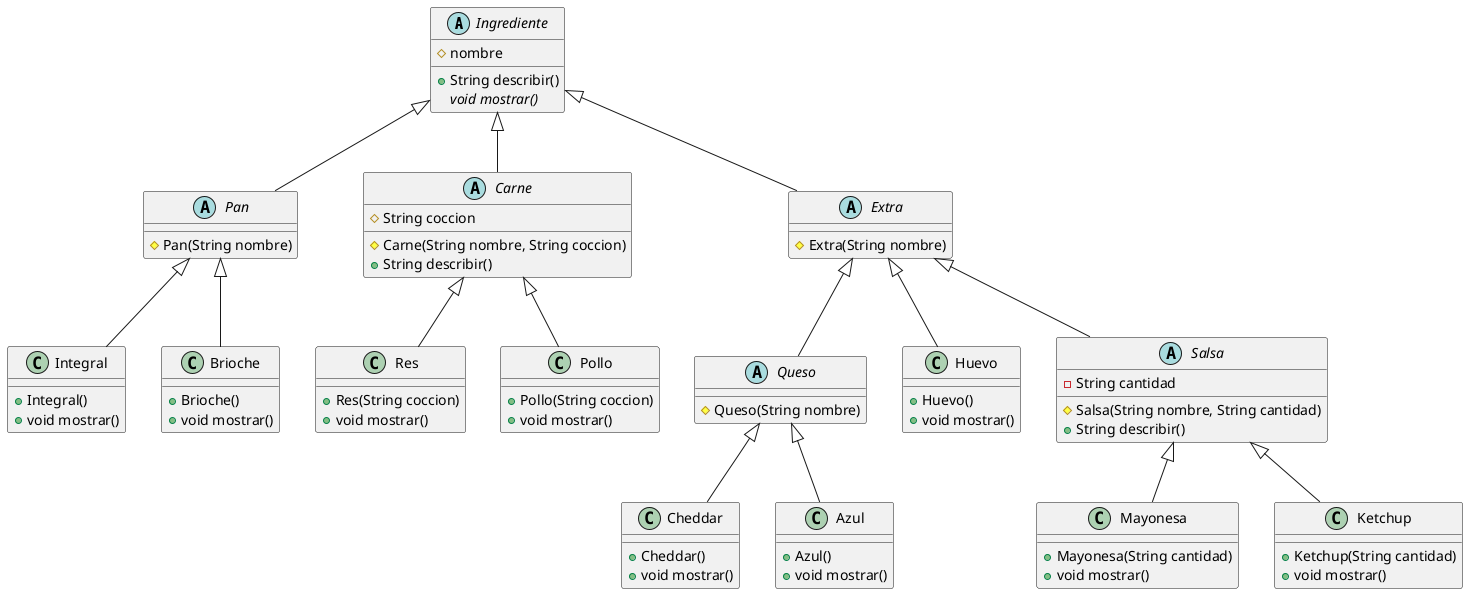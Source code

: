 @startuml

abstract Ingrediente{
    # nombre
    + String describir()
    {abstract} void mostrar()
}

abstract Pan extends Ingrediente {
    # Pan(String nombre) 
}

class Integral extends Pan {
    + Integral()
    + void mostrar()
}

class Brioche extends Pan {
    + Brioche()
    + void mostrar()
}

abstract Carne extends Ingrediente{
    # String coccion
    # Carne(String nombre, String coccion)
    + String describir()
}

class Res extends Carne{
    + Res(String coccion)
    + void mostrar()
}

class Pollo extends Carne{
    + Pollo(String coccion)
    + void mostrar()
}

abstract Extra extends Ingrediente{
    # Extra(String nombre) 
}

abstract Queso extends Extra{
    # Queso(String nombre)
}

class Cheddar extends Queso{
    + Cheddar()
    + void mostrar()
}

class Azul extends Queso{
    + Azul()
    + void mostrar()    
}

class Huevo extends Extra{
    + Huevo()
    + void mostrar()      
}

abstract Salsa extends Extra{
    - String cantidad
    # Salsa(String nombre, String cantidad)
    + String describir()
}

class Mayonesa extends Salsa{
    + Mayonesa(String cantidad)
    + void mostrar()
}

class Ketchup extends Salsa{
    + Ketchup(String cantidad)
    + void mostrar()    
}

@enduml
